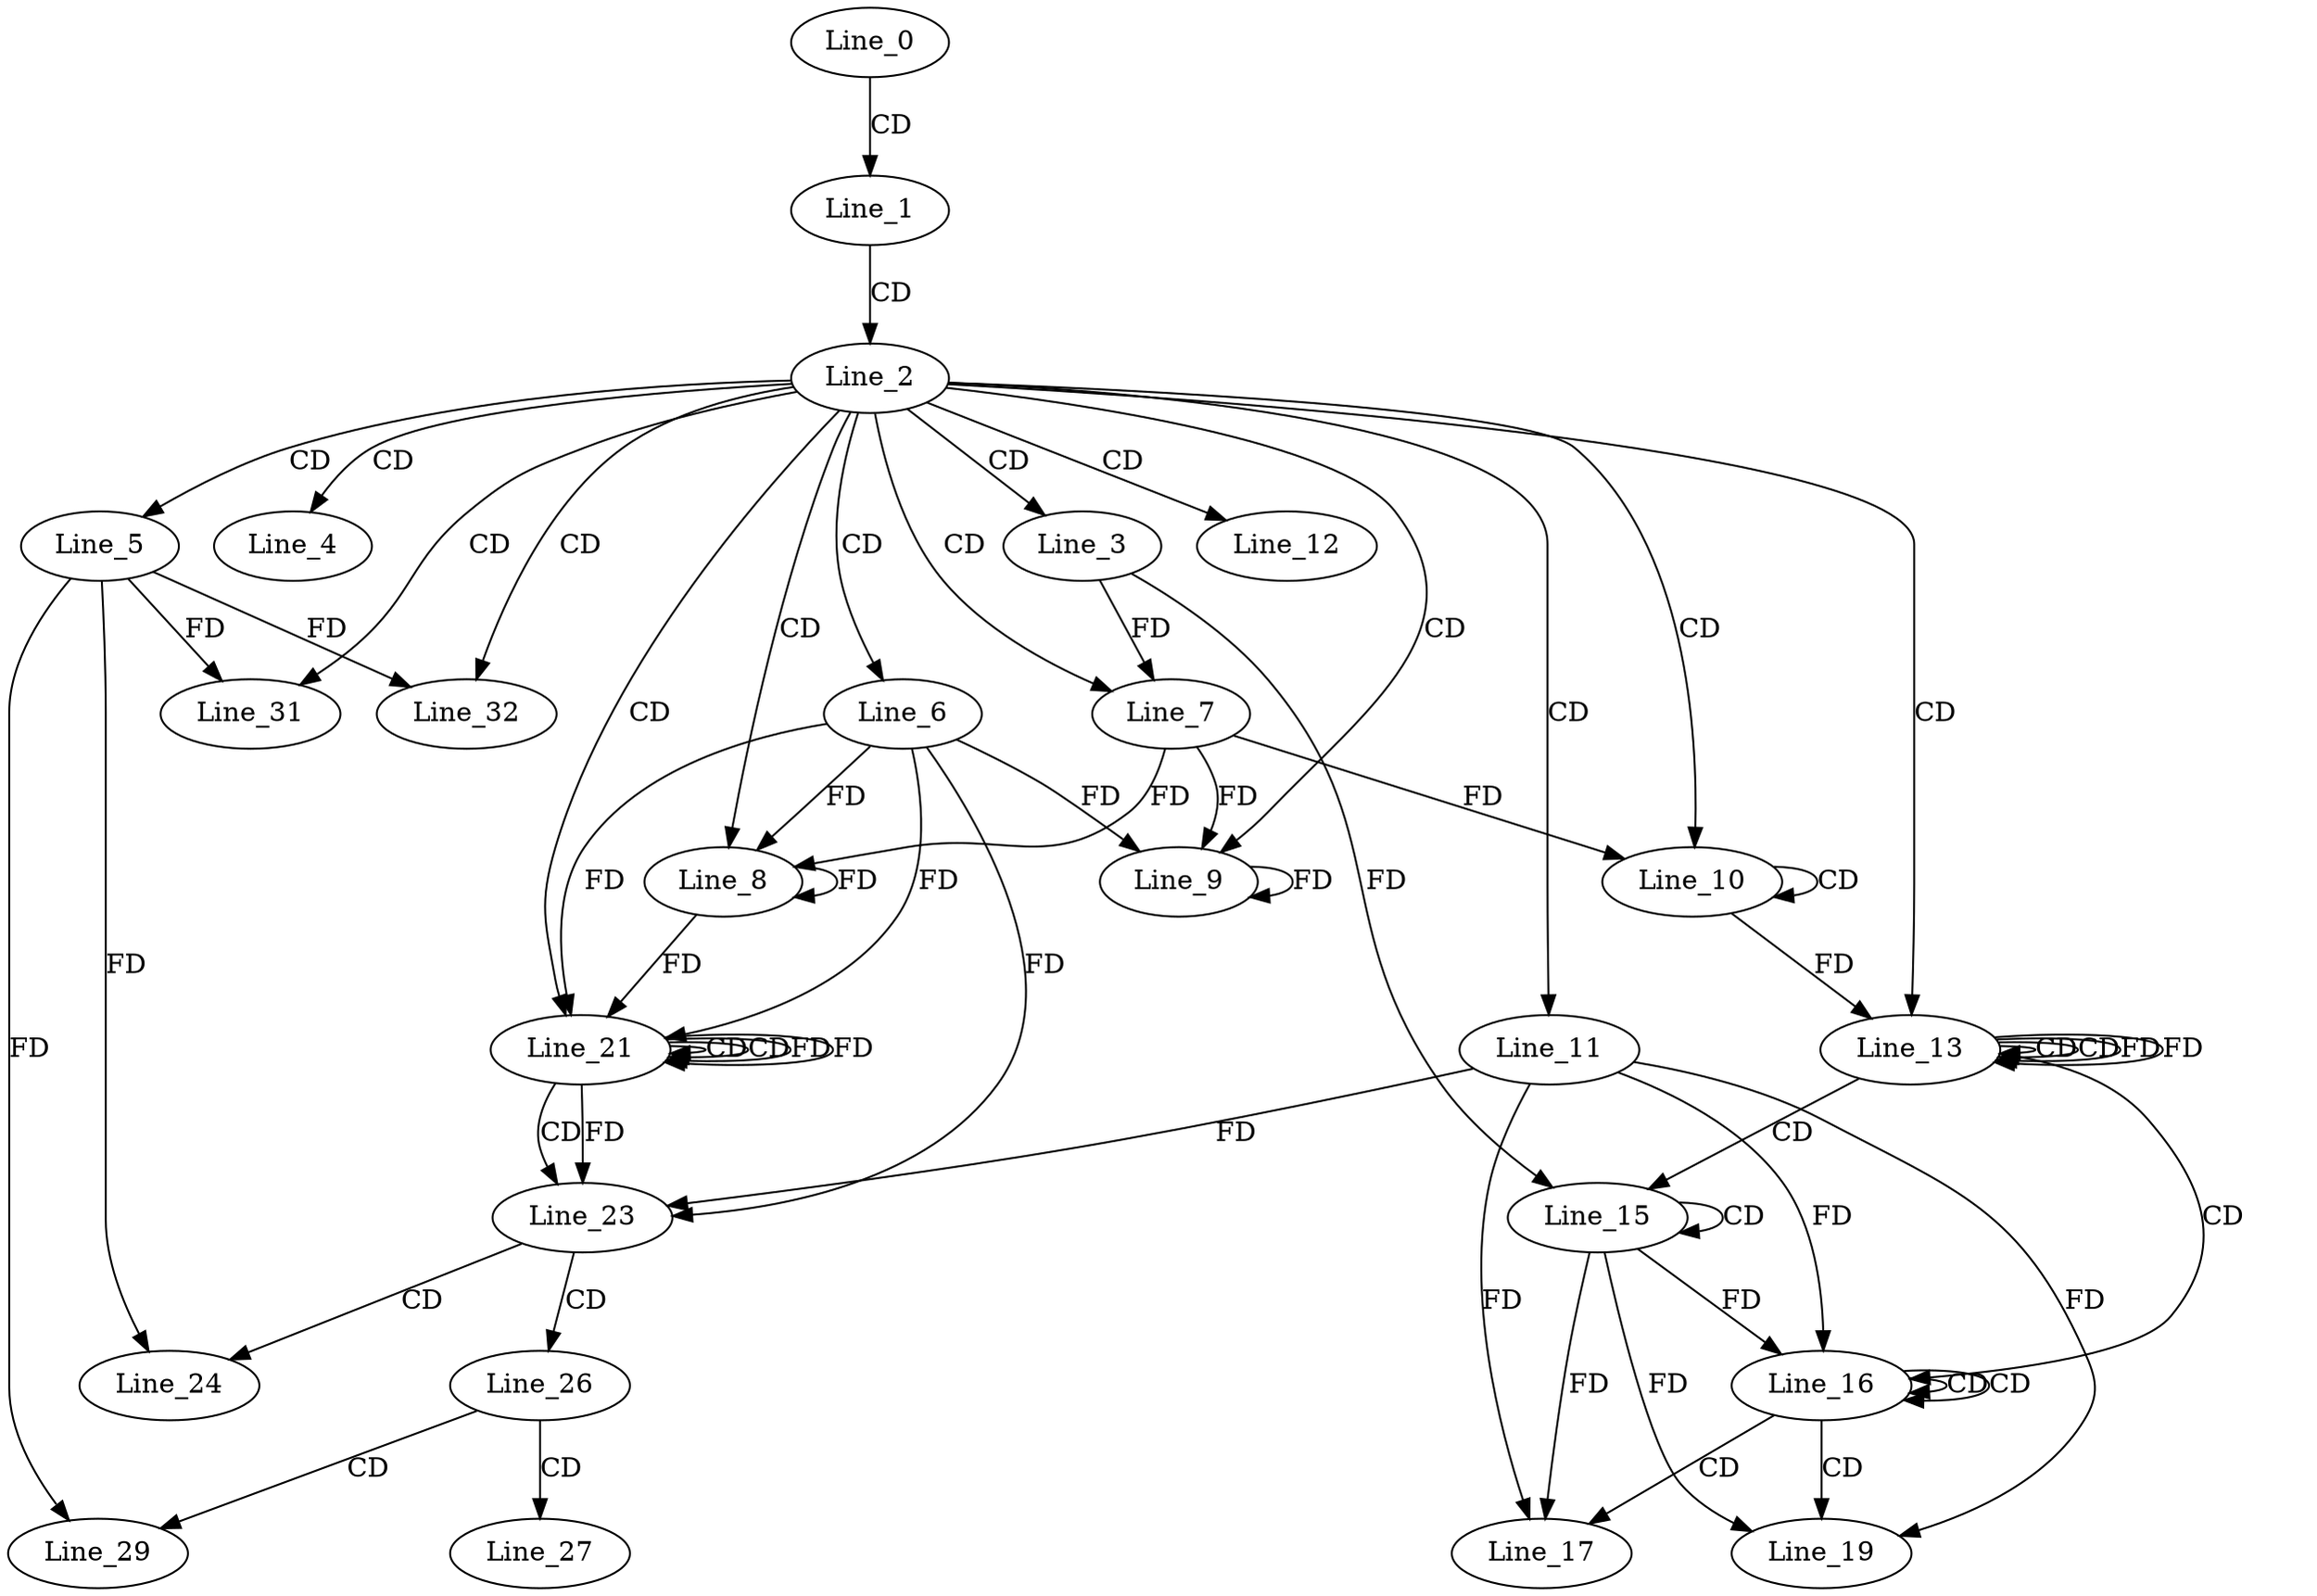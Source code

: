 digraph G {
  Line_0;
  Line_1;
  Line_2;
  Line_3;
  Line_4;
  Line_5;
  Line_6;
  Line_7;
  Line_7;
  Line_8;
  Line_8;
  Line_8;
  Line_9;
  Line_9;
  Line_9;
  Line_10;
  Line_10;
  Line_10;
  Line_11;
  Line_12;
  Line_13;
  Line_13;
  Line_13;
  Line_15;
  Line_15;
  Line_15;
  Line_16;
  Line_16;
  Line_16;
  Line_17;
  Line_19;
  Line_19;
  Line_21;
  Line_21;
  Line_21;
  Line_23;
  Line_23;
  Line_23;
  Line_24;
  Line_26;
  Line_27;
  Line_29;
  Line_31;
  Line_32;
  Line_0 -> Line_1 [ label="CD" ];
  Line_1 -> Line_2 [ label="CD" ];
  Line_2 -> Line_3 [ label="CD" ];
  Line_2 -> Line_4 [ label="CD" ];
  Line_2 -> Line_5 [ label="CD" ];
  Line_2 -> Line_6 [ label="CD" ];
  Line_2 -> Line_7 [ label="CD" ];
  Line_3 -> Line_7 [ label="FD" ];
  Line_2 -> Line_8 [ label="CD" ];
  Line_6 -> Line_8 [ label="FD" ];
  Line_8 -> Line_8 [ label="FD" ];
  Line_7 -> Line_8 [ label="FD" ];
  Line_2 -> Line_9 [ label="CD" ];
  Line_6 -> Line_9 [ label="FD" ];
  Line_9 -> Line_9 [ label="FD" ];
  Line_7 -> Line_9 [ label="FD" ];
  Line_2 -> Line_10 [ label="CD" ];
  Line_10 -> Line_10 [ label="CD" ];
  Line_7 -> Line_10 [ label="FD" ];
  Line_2 -> Line_11 [ label="CD" ];
  Line_2 -> Line_12 [ label="CD" ];
  Line_2 -> Line_13 [ label="CD" ];
  Line_13 -> Line_13 [ label="CD" ];
  Line_10 -> Line_13 [ label="FD" ];
  Line_13 -> Line_13 [ label="CD" ];
  Line_13 -> Line_13 [ label="FD" ];
  Line_13 -> Line_15 [ label="CD" ];
  Line_15 -> Line_15 [ label="CD" ];
  Line_3 -> Line_15 [ label="FD" ];
  Line_13 -> Line_16 [ label="CD" ];
  Line_16 -> Line_16 [ label="CD" ];
  Line_16 -> Line_16 [ label="CD" ];
  Line_11 -> Line_16 [ label="FD" ];
  Line_15 -> Line_16 [ label="FD" ];
  Line_16 -> Line_17 [ label="CD" ];
  Line_11 -> Line_17 [ label="FD" ];
  Line_15 -> Line_17 [ label="FD" ];
  Line_16 -> Line_19 [ label="CD" ];
  Line_11 -> Line_19 [ label="FD" ];
  Line_15 -> Line_19 [ label="FD" ];
  Line_2 -> Line_21 [ label="CD" ];
  Line_21 -> Line_21 [ label="CD" ];
  Line_6 -> Line_21 [ label="FD" ];
  Line_8 -> Line_21 [ label="FD" ];
  Line_21 -> Line_21 [ label="CD" ];
  Line_21 -> Line_21 [ label="FD" ];
  Line_6 -> Line_21 [ label="FD" ];
  Line_21 -> Line_23 [ label="CD" ];
  Line_11 -> Line_23 [ label="FD" ];
  Line_21 -> Line_23 [ label="FD" ];
  Line_6 -> Line_23 [ label="FD" ];
  Line_23 -> Line_24 [ label="CD" ];
  Line_5 -> Line_24 [ label="FD" ];
  Line_23 -> Line_26 [ label="CD" ];
  Line_26 -> Line_27 [ label="CD" ];
  Line_26 -> Line_29 [ label="CD" ];
  Line_5 -> Line_29 [ label="FD" ];
  Line_2 -> Line_31 [ label="CD" ];
  Line_5 -> Line_31 [ label="FD" ];
  Line_2 -> Line_32 [ label="CD" ];
  Line_5 -> Line_32 [ label="FD" ];
  Line_13 -> Line_13 [ label="FD" ];
  Line_21 -> Line_21 [ label="FD" ];
}
